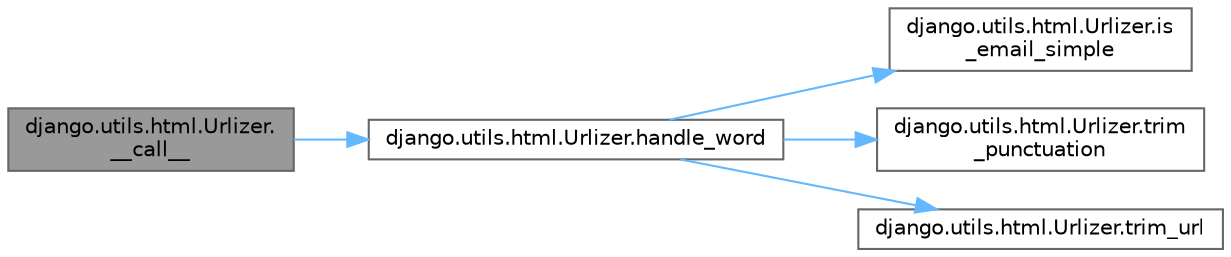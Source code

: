 digraph "django.utils.html.Urlizer.__call__"
{
 // LATEX_PDF_SIZE
  bgcolor="transparent";
  edge [fontname=Helvetica,fontsize=10,labelfontname=Helvetica,labelfontsize=10];
  node [fontname=Helvetica,fontsize=10,shape=box,height=0.2,width=0.4];
  rankdir="LR";
  Node1 [id="Node000001",label="django.utils.html.Urlizer.\l__call__",height=0.2,width=0.4,color="gray40", fillcolor="grey60", style="filled", fontcolor="black",tooltip=" "];
  Node1 -> Node2 [id="edge1_Node000001_Node000002",color="steelblue1",style="solid",tooltip=" "];
  Node2 [id="Node000002",label="django.utils.html.Urlizer.handle_word",height=0.2,width=0.4,color="grey40", fillcolor="white", style="filled",URL="$classdjango_1_1utils_1_1html_1_1_urlizer.html#a1a98a7a22a303896358b39b5fb1c52a5",tooltip=" "];
  Node2 -> Node3 [id="edge2_Node000002_Node000003",color="steelblue1",style="solid",tooltip=" "];
  Node3 [id="Node000003",label="django.utils.html.Urlizer.is\l_email_simple",height=0.2,width=0.4,color="grey40", fillcolor="white", style="filled",URL="$classdjango_1_1utils_1_1html_1_1_urlizer.html#aa3878f6775a0343665e6499268b2ccb8",tooltip=" "];
  Node2 -> Node4 [id="edge3_Node000002_Node000004",color="steelblue1",style="solid",tooltip=" "];
  Node4 [id="Node000004",label="django.utils.html.Urlizer.trim\l_punctuation",height=0.2,width=0.4,color="grey40", fillcolor="white", style="filled",URL="$classdjango_1_1utils_1_1html_1_1_urlizer.html#aefb45eebe6e1bc2d32b98f21ed92afbf",tooltip=" "];
  Node2 -> Node5 [id="edge4_Node000002_Node000005",color="steelblue1",style="solid",tooltip=" "];
  Node5 [id="Node000005",label="django.utils.html.Urlizer.trim_url",height=0.2,width=0.4,color="grey40", fillcolor="white", style="filled",URL="$classdjango_1_1utils_1_1html_1_1_urlizer.html#ad4b18ab790c621903af6074c40aff29d",tooltip=" "];
}
